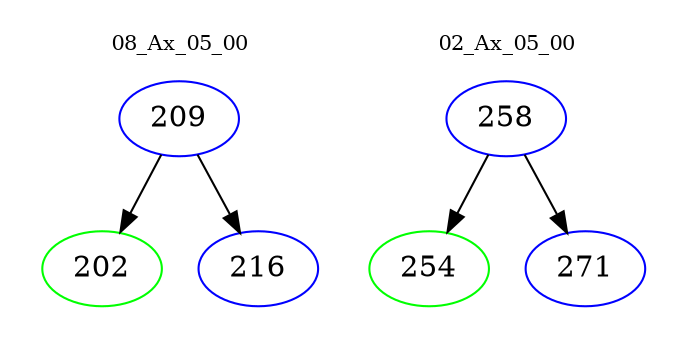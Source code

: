 digraph{
subgraph cluster_0 {
color = white
label = "08_Ax_05_00";
fontsize=10;
T0_209 [label="209", color="blue"]
T0_209 -> T0_202 [color="black"]
T0_202 [label="202", color="green"]
T0_209 -> T0_216 [color="black"]
T0_216 [label="216", color="blue"]
}
subgraph cluster_1 {
color = white
label = "02_Ax_05_00";
fontsize=10;
T1_258 [label="258", color="blue"]
T1_258 -> T1_254 [color="black"]
T1_254 [label="254", color="green"]
T1_258 -> T1_271 [color="black"]
T1_271 [label="271", color="blue"]
}
}
